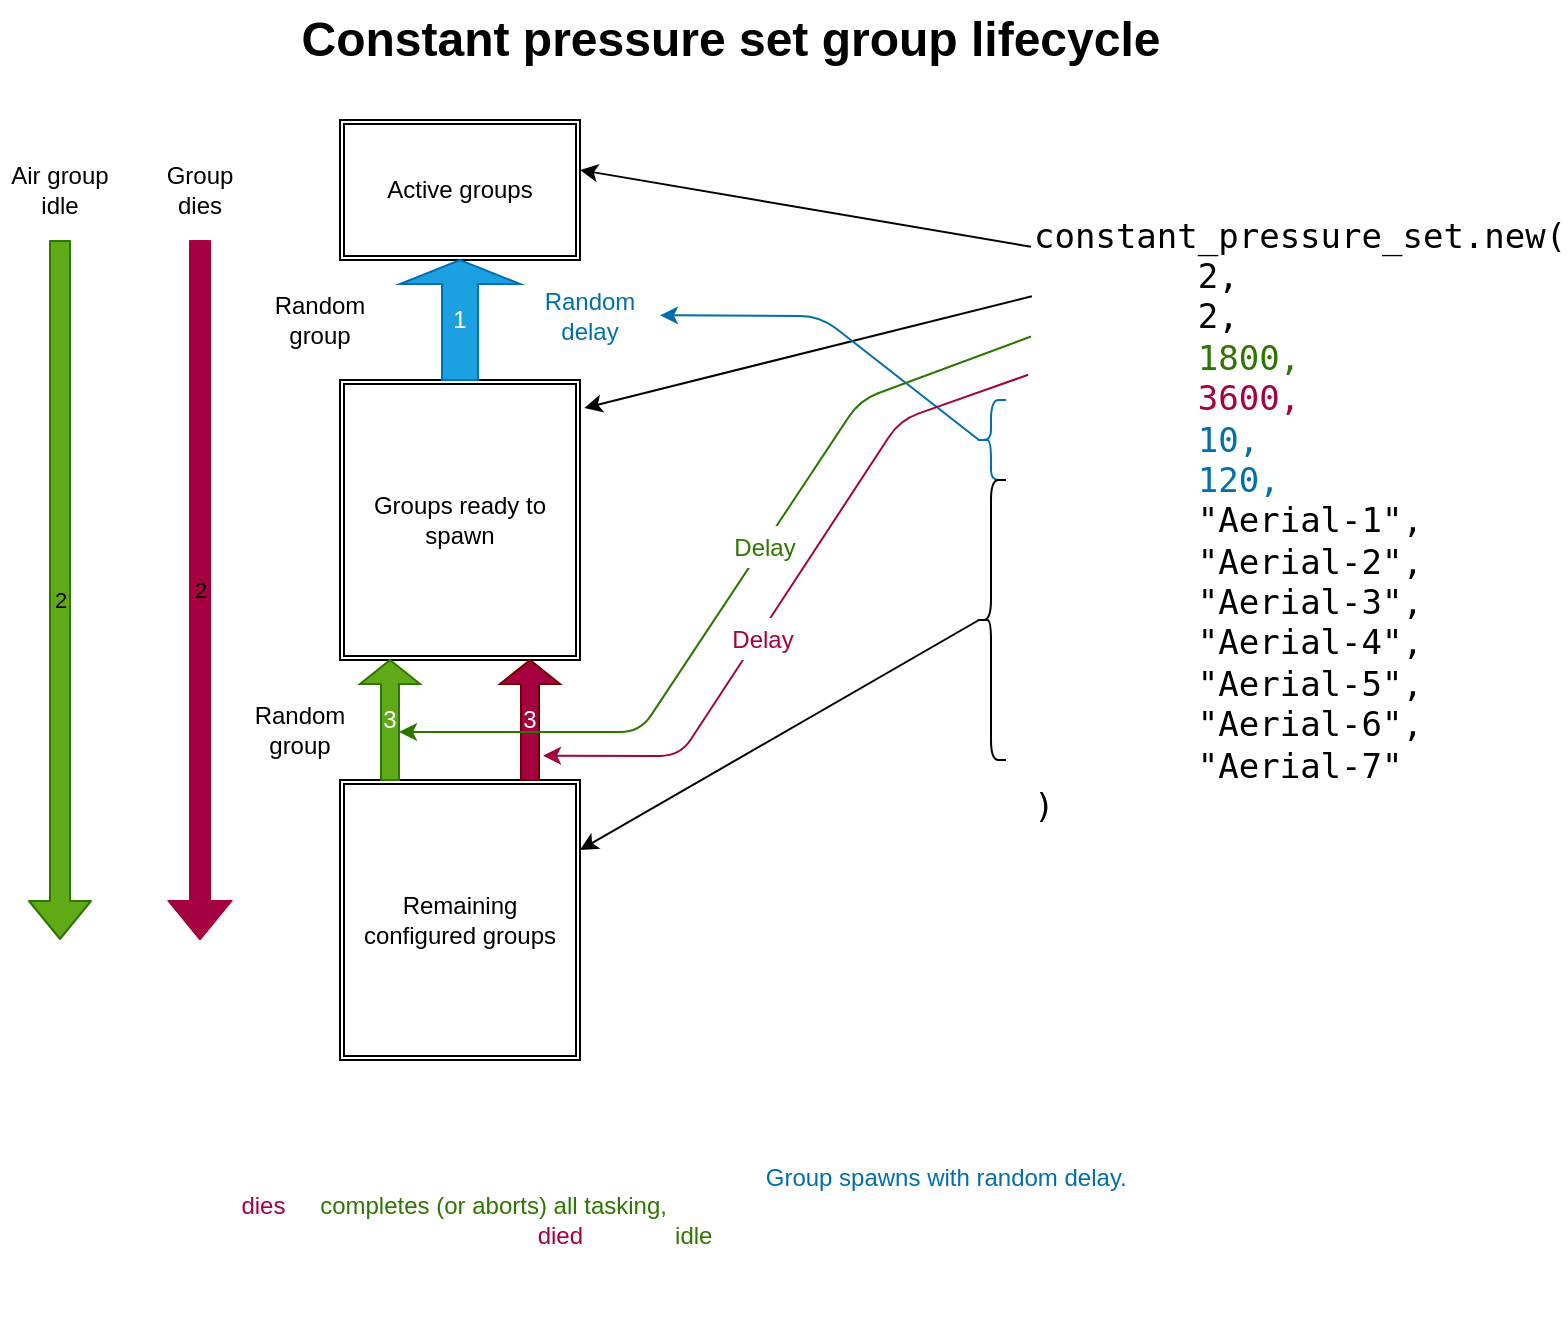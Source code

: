 <mxfile>
    <diagram id="O1YpNwHKbESpmC5GwzHJ" name="Page-1">
        <mxGraphModel dx="1220" dy="876" grid="1" gridSize="10" guides="1" tooltips="1" connect="1" arrows="1" fold="1" page="1" pageScale="1" pageWidth="850" pageHeight="1100" math="0" shadow="0">
            <root>
                <mxCell id="0"/>
                <mxCell id="1" parent="0"/>
                <mxCell id="3" value="Active groups" style="shape=ext;double=1;rounded=0;whiteSpace=wrap;html=1;" vertex="1" parent="1">
                    <mxGeometry x="230" y="80" width="120" height="70" as="geometry"/>
                </mxCell>
                <mxCell id="4" value="Groups ready to spawn" style="shape=ext;double=1;rounded=0;whiteSpace=wrap;html=1;" vertex="1" parent="1">
                    <mxGeometry x="230" y="210" width="120" height="140" as="geometry"/>
                </mxCell>
                <mxCell id="5" value="1" style="shape=singleArrow;direction=north;whiteSpace=wrap;html=1;fillColor=#1ba1e2;fontColor=#ffffff;strokeColor=#006EAF;" vertex="1" parent="1">
                    <mxGeometry x="260" y="150" width="60" height="60" as="geometry"/>
                </mxCell>
                <mxCell id="6" value="Remaining configured groups" style="shape=ext;double=1;rounded=0;whiteSpace=wrap;html=1;" vertex="1" parent="1">
                    <mxGeometry x="230" y="410" width="120" height="140" as="geometry"/>
                </mxCell>
                <mxCell id="7" value="3" style="shape=singleArrow;direction=north;whiteSpace=wrap;html=1;fillColor=#A50040;fontColor=#ffffff;strokeColor=#6F0000;" vertex="1" parent="1">
                    <mxGeometry x="310" y="350" width="30" height="60" as="geometry"/>
                </mxCell>
                <mxCell id="8" value="Constant pressure set group lifecycle" style="text;strokeColor=none;fillColor=none;html=1;fontSize=24;fontStyle=1;verticalAlign=middle;align=center;" vertex="1" parent="1">
                    <mxGeometry x="375" y="20" width="100" height="40" as="geometry"/>
                </mxCell>
                <mxCell id="10" value="Random group" style="text;html=1;strokeColor=none;fillColor=none;align=center;verticalAlign=middle;whiteSpace=wrap;rounded=0;" vertex="1" parent="1">
                    <mxGeometry x="180" y="165" width="80" height="30" as="geometry"/>
                </mxCell>
                <mxCell id="12" value="&lt;code style=&quot;font-size: 17px; background-color: transparent;&quot;&gt;constant_pressure_set.new(&lt;br&gt;&lt;div style=&quot;&quot;&gt;&lt;span style=&quot;color: var(--vscode-textPreformat-foreground); font-family: var(--monaco-monospace-font); white-space: pre;&quot;&gt;&#9;&lt;/span&gt;&lt;span style=&quot;color: var(--vscode-textPreformat-foreground); font-family: var(--monaco-monospace-font);&quot;&gt;2,&lt;/span&gt;&lt;/div&gt;&lt;div style=&quot;&quot;&gt;&lt;span style=&quot;color: var(--vscode-textPreformat-foreground); font-family: var(--monaco-monospace-font);&quot;&gt;&lt;span style=&quot;white-space: pre;&quot;&gt;&#9;&lt;/span&gt;2,&lt;/span&gt;&lt;/div&gt;&lt;div style=&quot;&quot;&gt;&lt;span style=&quot;font-family: var(--monaco-monospace-font);&quot;&gt;&lt;span style=&quot;color: var(--vscode-textPreformat-foreground); white-space: pre;&quot;&gt;&#9;&lt;/span&gt;&lt;font color=&quot;#2d7600&quot;&gt;1800,&lt;/font&gt;&lt;/span&gt;&lt;/div&gt;&lt;div style=&quot;&quot;&gt;&lt;span style=&quot;font-family: var(--monaco-monospace-font);&quot;&gt;&lt;span style=&quot;color: var(--vscode-textPreformat-foreground); white-space: pre;&quot;&gt;&#9;&lt;/span&gt;&lt;font color=&quot;#a50040&quot;&gt;3600,&lt;/font&gt;&lt;/span&gt;&lt;/div&gt;&lt;div style=&quot;&quot;&gt;&lt;span style=&quot;font-family: var(--monaco-monospace-font);&quot;&gt;&lt;span style=&quot;color: var(--vscode-textPreformat-foreground); white-space: pre;&quot;&gt;&#9;&lt;/span&gt;&lt;font color=&quot;#006eaf&quot;&gt;10,&lt;/font&gt;&lt;/span&gt;&lt;/div&gt;&lt;div style=&quot;&quot;&gt;&lt;span style=&quot;font-family: var(--monaco-monospace-font);&quot;&gt;&lt;font color=&quot;#006eaf&quot;&gt;&lt;span style=&quot;white-space: pre;&quot;&gt;&#9;&lt;/span&gt;120,&amp;nbsp;&lt;/font&gt;&lt;/span&gt;&lt;/div&gt;&lt;div style=&quot;&quot;&gt;&lt;span style=&quot;color: var(--vscode-textPreformat-foreground); font-family: var(--monaco-monospace-font);&quot;&gt;&lt;span style=&quot;white-space: pre;&quot;&gt;&#9;&lt;/span&gt;&quot;Aerial-1&quot;,&lt;/span&gt;&lt;/div&gt;&lt;div style=&quot;&quot;&gt;&lt;span style=&quot;color: var(--vscode-textPreformat-foreground); font-family: var(--monaco-monospace-font);&quot;&gt;&lt;span style=&quot;white-space: pre;&quot;&gt;&#9;&lt;/span&gt;&quot;Aerial-2&quot;,&lt;/span&gt;&lt;/div&gt;&lt;div style=&quot;&quot;&gt;&lt;span style=&quot;color: var(--vscode-textPreformat-foreground); font-family: var(--monaco-monospace-font);&quot;&gt;&lt;span style=&quot;white-space: pre;&quot;&gt;&#9;&lt;/span&gt;&quot;Aerial-3&quot;,&lt;/span&gt;&lt;/div&gt;&lt;div style=&quot;&quot;&gt;&lt;span style=&quot;color: var(--vscode-textPreformat-foreground); font-family: var(--monaco-monospace-font);&quot;&gt;&lt;span style=&quot;white-space: pre;&quot;&gt;&#9;&lt;/span&gt;&quot;Aerial-4&quot;,&lt;/span&gt;&lt;/div&gt;&lt;div style=&quot;&quot;&gt;&lt;span style=&quot;color: var(--vscode-textPreformat-foreground); font-family: var(--monaco-monospace-font);&quot;&gt;&lt;span style=&quot;white-space: pre;&quot;&gt;&#9;&lt;/span&gt;&quot;Aerial-5&quot;,&lt;/span&gt;&lt;/div&gt;&lt;div style=&quot;&quot;&gt;&lt;span style=&quot;color: var(--vscode-textPreformat-foreground); font-family: var(--monaco-monospace-font);&quot;&gt;&lt;span style=&quot;white-space: pre;&quot;&gt;&#9;&lt;/span&gt;&quot;Aerial-6&quot;,&lt;/span&gt;&lt;/div&gt;&lt;div style=&quot;&quot;&gt;&lt;span style=&quot;color: var(--vscode-textPreformat-foreground); font-family: var(--monaco-monospace-font);&quot;&gt;&lt;span style=&quot;white-space: pre;&quot;&gt;&#9;&lt;/span&gt;&quot;Aerial-7&quot;&lt;/span&gt;&lt;/div&gt;&lt;div style=&quot;&quot;&gt;&lt;span style=&quot;color: var(--vscode-textPreformat-foreground); font-family: var(--monaco-monospace-font);&quot;&gt;)&lt;/span&gt;&lt;/div&gt;&lt;/code&gt;" style="text;html=1;strokeColor=none;fillColor=none;align=left;verticalAlign=middle;whiteSpace=wrap;rounded=0;labelBackgroundColor=none;" vertex="1" parent="1">
                    <mxGeometry x="575" y="115" width="235" height="330" as="geometry"/>
                </mxCell>
                <mxCell id="13" value="" style="endArrow=classic;html=1;entryX=1;entryY=0.357;entryDx=0;entryDy=0;entryPerimeter=0;exitX=0.002;exitY=0.086;exitDx=0;exitDy=0;exitPerimeter=0;" edge="1" parent="1" source="12" target="3">
                    <mxGeometry width="50" height="50" relative="1" as="geometry">
                        <mxPoint x="520" y="190" as="sourcePoint"/>
                        <mxPoint x="610" y="-10" as="targetPoint"/>
                    </mxGeometry>
                </mxCell>
                <mxCell id="14" value="" style="endArrow=classic;html=1;exitX=0.004;exitY=0.161;exitDx=0;exitDy=0;exitPerimeter=0;entryX=1.018;entryY=0.1;entryDx=0;entryDy=0;entryPerimeter=0;" edge="1" parent="1" source="12" target="4">
                    <mxGeometry width="50" height="50" relative="1" as="geometry">
                        <mxPoint x="520" y="210" as="sourcePoint"/>
                        <mxPoint x="360" y="220" as="targetPoint"/>
                    </mxGeometry>
                </mxCell>
                <mxCell id="15" value="" style="endArrow=classic;html=1;entryX=1;entryY=0.25;entryDx=0;entryDy=0;exitX=0.1;exitY=0.5;exitDx=0;exitDy=0;exitPerimeter=0;" edge="1" parent="1" source="27" target="6">
                    <mxGeometry width="50" height="50" relative="1" as="geometry">
                        <mxPoint x="755" y="288" as="sourcePoint"/>
                        <mxPoint x="360" y="114.99" as="targetPoint"/>
                    </mxGeometry>
                </mxCell>
                <mxCell id="18" value="Random delay" style="text;html=1;strokeColor=none;fillColor=none;align=center;verticalAlign=middle;whiteSpace=wrap;rounded=0;fontColor=#006EAF;" vertex="1" parent="1">
                    <mxGeometry x="320" y="165" width="70" height="25" as="geometry"/>
                </mxCell>
                <mxCell id="19" value="" style="endArrow=classic;html=1;exitX=0.1;exitY=0.5;exitDx=0;exitDy=0;exitPerimeter=0;fillColor=#1ba1e2;strokeColor=#006EAF;" edge="1" parent="1" source="20" target="18">
                    <mxGeometry width="50" height="50" relative="1" as="geometry">
                        <mxPoint x="510" y="230" as="sourcePoint"/>
                        <mxPoint x="610" y="100" as="targetPoint"/>
                        <Array as="points">
                            <mxPoint x="470" y="178"/>
                        </Array>
                    </mxGeometry>
                </mxCell>
                <mxCell id="20" value="" style="shape=curlyBracket;whiteSpace=wrap;html=1;rounded=1;labelPosition=left;verticalLabelPosition=middle;align=right;verticalAlign=middle;fillColor=#1ba1e2;fontColor=#ffffff;strokeColor=#006EAF;" vertex="1" parent="1">
                    <mxGeometry x="548" y="220" width="15" height="40" as="geometry"/>
                </mxCell>
                <mxCell id="22" value="2" style="shape=flexArrow;endArrow=classic;html=1;fillColor=#A50040;strokeColor=#A50040;labelBackgroundColor=none;labelBorderColor=none;" edge="1" parent="1">
                    <mxGeometry width="50" height="50" relative="1" as="geometry">
                        <mxPoint x="160" y="140" as="sourcePoint"/>
                        <mxPoint x="160" y="490" as="targetPoint"/>
                        <Array as="points">
                            <mxPoint x="160" y="310"/>
                        </Array>
                    </mxGeometry>
                </mxCell>
                <mxCell id="23" value="2" style="shape=flexArrow;endArrow=classic;html=1;fillColor=#60a917;strokeColor=#2D7600;labelBackgroundColor=none;" edge="1" parent="1">
                    <mxGeometry x="0.029" width="50" height="50" relative="1" as="geometry">
                        <mxPoint x="90" y="140" as="sourcePoint"/>
                        <mxPoint x="90" y="490" as="targetPoint"/>
                        <Array as="points"/>
                        <mxPoint as="offset"/>
                    </mxGeometry>
                </mxCell>
                <mxCell id="25" value="Group dies" style="text;html=1;strokeColor=none;fillColor=none;align=center;verticalAlign=middle;whiteSpace=wrap;rounded=0;" vertex="1" parent="1">
                    <mxGeometry x="130" y="100" width="60" height="30" as="geometry"/>
                </mxCell>
                <mxCell id="26" value="Air group idle" style="text;html=1;strokeColor=none;fillColor=none;align=center;verticalAlign=middle;whiteSpace=wrap;rounded=0;" vertex="1" parent="1">
                    <mxGeometry x="60" y="100" width="60" height="30" as="geometry"/>
                </mxCell>
                <mxCell id="27" value="" style="shape=curlyBracket;whiteSpace=wrap;html=1;rounded=1;labelPosition=left;verticalLabelPosition=middle;align=right;verticalAlign=middle;" vertex="1" parent="1">
                    <mxGeometry x="548" y="260" width="15" height="140" as="geometry"/>
                </mxCell>
                <mxCell id="28" value="3" style="shape=singleArrow;direction=north;whiteSpace=wrap;html=1;fillColor=#60a917;fontColor=#ffffff;strokeColor=#2D7600;" vertex="1" parent="1">
                    <mxGeometry x="240" y="350" width="30" height="60" as="geometry"/>
                </mxCell>
                <mxCell id="29" value="" style="endArrow=classic;html=1;fontSize=17;entryX=0.203;entryY=0.717;entryDx=0;entryDy=0;entryPerimeter=0;exitX=-0.004;exitY=0.28;exitDx=0;exitDy=0;exitPerimeter=0;fillColor=#d80073;strokeColor=#A50040;" edge="1" parent="1" source="12" target="7">
                    <mxGeometry width="50" height="50" relative="1" as="geometry">
                        <mxPoint x="360" y="270" as="sourcePoint"/>
                        <mxPoint x="410" y="220" as="targetPoint"/>
                        <Array as="points">
                            <mxPoint x="510" y="230"/>
                            <mxPoint x="400" y="398"/>
                        </Array>
                    </mxGeometry>
                </mxCell>
                <mxCell id="31" value="&lt;font color=&quot;#a50040&quot; style=&quot;font-size: 12px;&quot;&gt;Delay&lt;/font&gt;" style="edgeLabel;html=1;align=center;verticalAlign=middle;resizable=0;points=[];fontSize=17;" vertex="1" connectable="0" parent="29">
                    <mxGeometry x="-0.074" y="1" relative="1" as="geometry">
                        <mxPoint x="-22" y="35" as="offset"/>
                    </mxGeometry>
                </mxCell>
                <mxCell id="30" value="" style="endArrow=classic;html=1;fontSize=17;entryX=0;entryY=0;entryDx=24;entryDy=19.5;entryPerimeter=0;exitX=0.002;exitY=0.222;exitDx=0;exitDy=0;exitPerimeter=0;fillColor=#60a917;strokeColor=#2D7600;" edge="1" parent="1" source="12" target="28">
                    <mxGeometry width="50" height="50" relative="1" as="geometry">
                        <mxPoint x="583.56" y="217.4" as="sourcePoint"/>
                        <mxPoint x="339.5" y="396" as="targetPoint"/>
                        <Array as="points">
                            <mxPoint x="490" y="220"/>
                            <mxPoint x="380" y="386"/>
                        </Array>
                    </mxGeometry>
                </mxCell>
                <mxCell id="32" value="&lt;font color=&quot;#2d7600&quot; style=&quot;font-size: 12px;&quot;&gt;Delay&lt;/font&gt;" style="edgeLabel;html=1;align=center;verticalAlign=middle;resizable=0;points=[];fontSize=17;" vertex="1" connectable="0" parent="30">
                    <mxGeometry x="-0.13" relative="1" as="geometry">
                        <mxPoint as="offset"/>
                    </mxGeometry>
                </mxCell>
                <mxCell id="33" value="Random group" style="text;html=1;strokeColor=none;fillColor=none;align=center;verticalAlign=middle;whiteSpace=wrap;rounded=0;" vertex="1" parent="1">
                    <mxGeometry x="170" y="370" width="80" height="30" as="geometry"/>
                </mxCell>
                <mxCell id="35" value="&lt;ol&gt;&lt;li&gt;If active groups fewer than target, and group(s) ready to spawn. &lt;font color=&quot;#006eaf&quot;&gt;Group spawns with random delay.&lt;/font&gt;&amp;nbsp;&lt;/li&gt;&lt;li&gt;When a group &lt;font color=&quot;#a50040&quot;&gt;dies&lt;/font&gt; or&lt;font color=&quot;#2d7600&quot;&gt; completes (or aborts) all tasking, &lt;/font&gt;it no-longer counts towards active total&lt;/li&gt;&lt;li&gt;After a delay depending on whether group &lt;font color=&quot;#a50040&quot;&gt;died&lt;/font&gt; or went &lt;font color=&quot;#2d7600&quot;&gt;idle&lt;/font&gt;, a new group is added to &lt;i&gt;ready to spawn&lt;/i&gt;&amp;nbsp;list (but not necessarily the same one that de-activated)&lt;/li&gt;&lt;/ol&gt;" style="text;strokeColor=none;fillColor=none;html=1;whiteSpace=wrap;verticalAlign=middle;overflow=hidden;fontSize=12;fontColor=#FFFFFF;" vertex="1" parent="1">
                    <mxGeometry x="60" y="580" width="580" height="100" as="geometry"/>
                </mxCell>
            </root>
        </mxGraphModel>
    </diagram>
</mxfile>